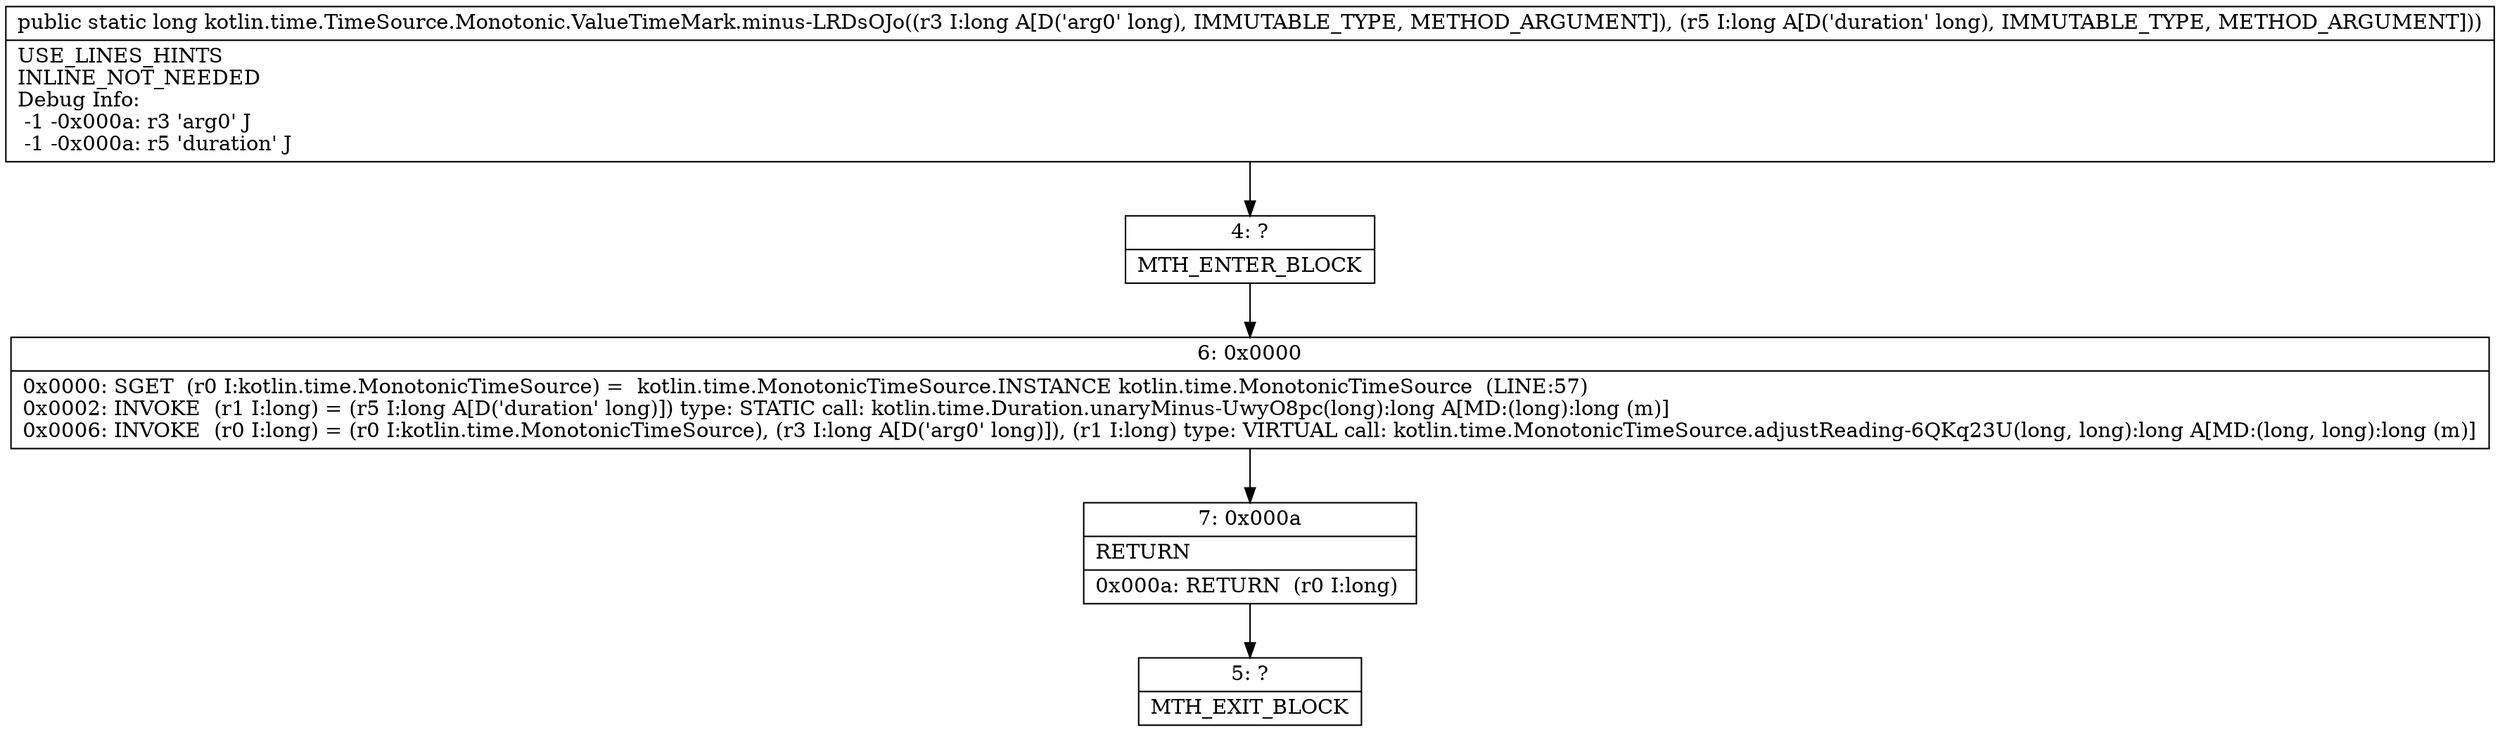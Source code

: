digraph "CFG forkotlin.time.TimeSource.Monotonic.ValueTimeMark.minus\-LRDsOJo(JJ)J" {
Node_4 [shape=record,label="{4\:\ ?|MTH_ENTER_BLOCK\l}"];
Node_6 [shape=record,label="{6\:\ 0x0000|0x0000: SGET  (r0 I:kotlin.time.MonotonicTimeSource) =  kotlin.time.MonotonicTimeSource.INSTANCE kotlin.time.MonotonicTimeSource  (LINE:57)\l0x0002: INVOKE  (r1 I:long) = (r5 I:long A[D('duration' long)]) type: STATIC call: kotlin.time.Duration.unaryMinus\-UwyO8pc(long):long A[MD:(long):long (m)]\l0x0006: INVOKE  (r0 I:long) = (r0 I:kotlin.time.MonotonicTimeSource), (r3 I:long A[D('arg0' long)]), (r1 I:long) type: VIRTUAL call: kotlin.time.MonotonicTimeSource.adjustReading\-6QKq23U(long, long):long A[MD:(long, long):long (m)]\l}"];
Node_7 [shape=record,label="{7\:\ 0x000a|RETURN\l|0x000a: RETURN  (r0 I:long) \l}"];
Node_5 [shape=record,label="{5\:\ ?|MTH_EXIT_BLOCK\l}"];
MethodNode[shape=record,label="{public static long kotlin.time.TimeSource.Monotonic.ValueTimeMark.minus\-LRDsOJo((r3 I:long A[D('arg0' long), IMMUTABLE_TYPE, METHOD_ARGUMENT]), (r5 I:long A[D('duration' long), IMMUTABLE_TYPE, METHOD_ARGUMENT]))  | USE_LINES_HINTS\lINLINE_NOT_NEEDED\lDebug Info:\l  \-1 \-0x000a: r3 'arg0' J\l  \-1 \-0x000a: r5 'duration' J\l}"];
MethodNode -> Node_4;Node_4 -> Node_6;
Node_6 -> Node_7;
Node_7 -> Node_5;
}

